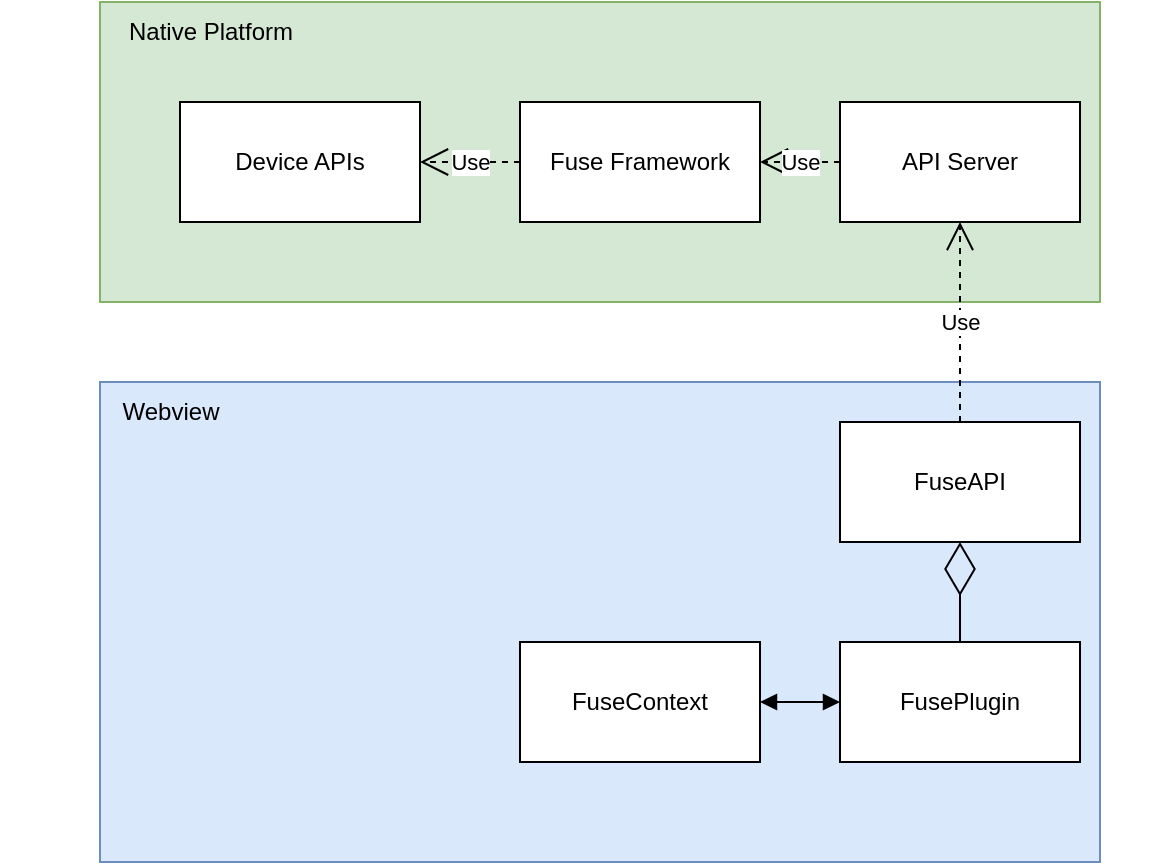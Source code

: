 <mxfile version="22.0.3" type="device">
  <diagram name="Page-1" id="18w3s1JcJk1HpVIib0J4">
    <mxGraphModel dx="1114" dy="999" grid="1" gridSize="10" guides="1" tooltips="1" connect="1" arrows="1" fold="1" page="1" pageScale="1" pageWidth="850" pageHeight="1100" math="0" shadow="0">
      <root>
        <mxCell id="0" />
        <mxCell id="1" parent="0" />
        <mxCell id="L-FO9ZeYMuGEKLxifyUo-3" value="" style="group" vertex="1" connectable="0" parent="1">
          <mxGeometry x="30" y="160" width="580" height="390" as="geometry" />
        </mxCell>
        <mxCell id="L-FO9ZeYMuGEKLxifyUo-11" value="" style="group" vertex="1" connectable="0" parent="L-FO9ZeYMuGEKLxifyUo-3">
          <mxGeometry x="80" y="-40" width="500" height="150" as="geometry" />
        </mxCell>
        <mxCell id="L-FO9ZeYMuGEKLxifyUo-1" value="" style="rounded=0;whiteSpace=wrap;html=1;fillColor=#d5e8d4;strokeColor=#82b366;" vertex="1" parent="L-FO9ZeYMuGEKLxifyUo-11">
          <mxGeometry x="-30" width="500" height="150" as="geometry" />
        </mxCell>
        <mxCell id="L-FO9ZeYMuGEKLxifyUo-2" value="Native Platform" style="text;html=1;align=center;verticalAlign=middle;resizable=0;points=[];autosize=1;strokeColor=none;fillColor=none;fontColor=#000000;" vertex="1" parent="L-FO9ZeYMuGEKLxifyUo-11">
          <mxGeometry x="-30" width="110" height="30" as="geometry" />
        </mxCell>
        <mxCell id="L-FO9ZeYMuGEKLxifyUo-4" value="API Server" style="rounded=0;whiteSpace=wrap;html=1;" vertex="1" parent="L-FO9ZeYMuGEKLxifyUo-11">
          <mxGeometry x="340" y="50" width="120" height="60" as="geometry" />
        </mxCell>
        <mxCell id="L-FO9ZeYMuGEKLxifyUo-5" value="Fuse Framework" style="rounded=0;whiteSpace=wrap;html=1;" vertex="1" parent="L-FO9ZeYMuGEKLxifyUo-11">
          <mxGeometry x="180" y="50" width="120" height="60" as="geometry" />
        </mxCell>
        <mxCell id="L-FO9ZeYMuGEKLxifyUo-6" value="Device APIs" style="rounded=0;whiteSpace=wrap;html=1;" vertex="1" parent="L-FO9ZeYMuGEKLxifyUo-11">
          <mxGeometry x="10" y="50" width="120" height="60" as="geometry" />
        </mxCell>
        <mxCell id="L-FO9ZeYMuGEKLxifyUo-39" value="Use" style="endArrow=open;endSize=12;dashed=1;html=1;rounded=0;exitX=0;exitY=0.5;exitDx=0;exitDy=0;entryX=1;entryY=0.5;entryDx=0;entryDy=0;" edge="1" parent="L-FO9ZeYMuGEKLxifyUo-11" source="L-FO9ZeYMuGEKLxifyUo-4" target="L-FO9ZeYMuGEKLxifyUo-5">
          <mxGeometry width="160" relative="1" as="geometry">
            <mxPoint x="410" y="220" as="sourcePoint" />
            <mxPoint x="410" y="120" as="targetPoint" />
          </mxGeometry>
        </mxCell>
        <mxCell id="L-FO9ZeYMuGEKLxifyUo-40" value="Use" style="endArrow=open;endSize=12;dashed=1;html=1;rounded=0;exitX=0;exitY=0.5;exitDx=0;exitDy=0;entryX=1;entryY=0.5;entryDx=0;entryDy=0;" edge="1" parent="L-FO9ZeYMuGEKLxifyUo-11" source="L-FO9ZeYMuGEKLxifyUo-5" target="L-FO9ZeYMuGEKLxifyUo-6">
          <mxGeometry width="160" relative="1" as="geometry">
            <mxPoint x="350" y="90" as="sourcePoint" />
            <mxPoint x="310" y="90" as="targetPoint" />
          </mxGeometry>
        </mxCell>
        <mxCell id="L-FO9ZeYMuGEKLxifyUo-12" value="" style="rounded=0;whiteSpace=wrap;html=1;fillColor=#dae8fc;strokeColor=#6c8ebf;" vertex="1" parent="L-FO9ZeYMuGEKLxifyUo-3">
          <mxGeometry x="50" y="150" width="500" height="240" as="geometry" />
        </mxCell>
        <mxCell id="L-FO9ZeYMuGEKLxifyUo-13" value="Webview" style="text;html=1;align=center;verticalAlign=middle;resizable=0;points=[];autosize=1;strokeColor=none;fillColor=none;fontColor=#000000;" vertex="1" parent="L-FO9ZeYMuGEKLxifyUo-3">
          <mxGeometry x="50" y="150" width="70" height="30" as="geometry" />
        </mxCell>
        <mxCell id="L-FO9ZeYMuGEKLxifyUo-14" value="FusePlugin" style="rounded=0;whiteSpace=wrap;html=1;" vertex="1" parent="L-FO9ZeYMuGEKLxifyUo-3">
          <mxGeometry x="420" y="280" width="120" height="60" as="geometry" />
        </mxCell>
        <mxCell id="L-FO9ZeYMuGEKLxifyUo-17" value="FuseContext" style="rounded=0;whiteSpace=wrap;html=1;" vertex="1" parent="L-FO9ZeYMuGEKLxifyUo-3">
          <mxGeometry x="260" y="280" width="120" height="60" as="geometry" />
        </mxCell>
        <mxCell id="L-FO9ZeYMuGEKLxifyUo-19" value="" style="endArrow=block;startArrow=block;endFill=1;startFill=1;html=1;rounded=0;exitX=1;exitY=0.5;exitDx=0;exitDy=0;entryX=0;entryY=0.5;entryDx=0;entryDy=0;" edge="1" parent="L-FO9ZeYMuGEKLxifyUo-3" source="L-FO9ZeYMuGEKLxifyUo-17" target="L-FO9ZeYMuGEKLxifyUo-14">
          <mxGeometry width="160" relative="1" as="geometry">
            <mxPoint x="450" y="450" as="sourcePoint" />
            <mxPoint x="610" y="450" as="targetPoint" />
          </mxGeometry>
        </mxCell>
        <mxCell id="L-FO9ZeYMuGEKLxifyUo-36" value="FuseAPI" style="rounded=0;whiteSpace=wrap;html=1;" vertex="1" parent="L-FO9ZeYMuGEKLxifyUo-3">
          <mxGeometry x="420" y="170" width="120" height="60" as="geometry" />
        </mxCell>
        <mxCell id="L-FO9ZeYMuGEKLxifyUo-37" value="" style="endArrow=diamondThin;endFill=0;endSize=24;html=1;rounded=0;exitX=0.5;exitY=0;exitDx=0;exitDy=0;entryX=0.5;entryY=1;entryDx=0;entryDy=0;" edge="1" parent="L-FO9ZeYMuGEKLxifyUo-3" source="L-FO9ZeYMuGEKLxifyUo-14" target="L-FO9ZeYMuGEKLxifyUo-36">
          <mxGeometry width="160" relative="1" as="geometry">
            <mxPoint x="400" y="510" as="sourcePoint" />
            <mxPoint x="560" y="510" as="targetPoint" />
          </mxGeometry>
        </mxCell>
        <mxCell id="L-FO9ZeYMuGEKLxifyUo-38" value="Use" style="endArrow=open;endSize=12;dashed=1;html=1;rounded=0;exitX=0.5;exitY=0;exitDx=0;exitDy=0;entryX=0.5;entryY=1;entryDx=0;entryDy=0;" edge="1" parent="L-FO9ZeYMuGEKLxifyUo-3" source="L-FO9ZeYMuGEKLxifyUo-36" target="L-FO9ZeYMuGEKLxifyUo-4">
          <mxGeometry width="160" relative="1" as="geometry">
            <mxPoint x="670" y="240" as="sourcePoint" />
            <mxPoint x="830" y="240" as="targetPoint" />
          </mxGeometry>
        </mxCell>
      </root>
    </mxGraphModel>
  </diagram>
</mxfile>
